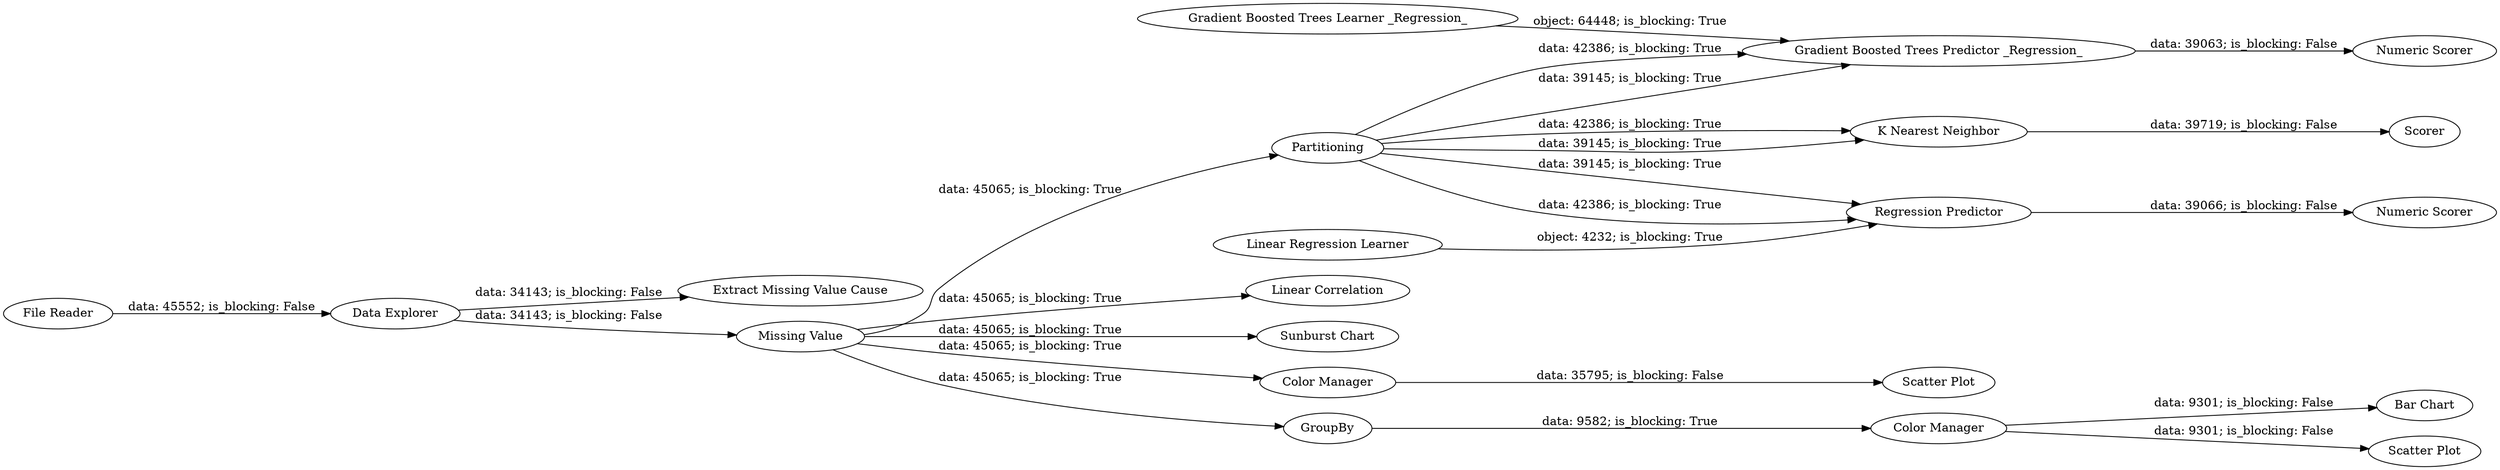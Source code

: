 digraph {
	"9082195436879031878_13" [label="Color Manager"]
	"9082195436879031878_15" [label=Partitioning]
	"9082195436879031878_3" [label="Data Explorer"]
	"9082195436879031878_20" [label="Numeric Scorer"]
	"-8547298120173005839_19" [label="Regression Predictor"]
	"9082195436879031878_5" [label="Extract Missing Value Cause"]
	"-3740026801302985482_21" [label="Gradient Boosted Trees Learner _Regression_"]
	"9082195436879031878_16" [label="K Nearest Neighbor"]
	"9082195436879031878_17" [label=Scorer]
	"9082195436879031878_4" [label="Missing Value"]
	"9082195436879031878_6" [label="Linear Correlation"]
	"9082195436879031878_14" [label="Scatter Plot"]
	"9082195436879031878_23" [label="Numeric Scorer"]
	"9082195436879031878_7" [label="Sunburst Chart"]
	"9082195436879031878_8" [label="Bar Chart"]
	"9082195436879031878_12" [label="Scatter Plot"]
	"-8547298120173005839_18" [label="Linear Regression Learner"]
	"9082195436879031878_10" [label="Color Manager"]
	"-3740026801302985482_22" [label="Gradient Boosted Trees Predictor _Regression_"]
	"9082195436879031878_9" [label=GroupBy]
	"9082195436879031878_1" [label="File Reader"]
	"-8547298120173005839_18" -> "-8547298120173005839_19" [label="object: 4232; is_blocking: True"]
	"9082195436879031878_4" -> "9082195436879031878_6" [label="data: 45065; is_blocking: True"]
	"9082195436879031878_15" -> "-8547298120173005839_19" [label="data: 42386; is_blocking: True"]
	"-3740026801302985482_22" -> "9082195436879031878_23" [label="data: 39063; is_blocking: False"]
	"9082195436879031878_15" -> "-3740026801302985482_22" [label="data: 39145; is_blocking: True"]
	"9082195436879031878_3" -> "9082195436879031878_4" [label="data: 34143; is_blocking: False"]
	"-3740026801302985482_21" -> "-3740026801302985482_22" [label="object: 64448; is_blocking: True"]
	"9082195436879031878_15" -> "9082195436879031878_16" [label="data: 42386; is_blocking: True"]
	"-8547298120173005839_19" -> "9082195436879031878_20" [label="data: 39066; is_blocking: False"]
	"9082195436879031878_4" -> "9082195436879031878_7" [label="data: 45065; is_blocking: True"]
	"9082195436879031878_13" -> "9082195436879031878_8" [label="data: 9301; is_blocking: False"]
	"9082195436879031878_10" -> "9082195436879031878_12" [label="data: 35795; is_blocking: False"]
	"9082195436879031878_4" -> "9082195436879031878_9" [label="data: 45065; is_blocking: True"]
	"9082195436879031878_4" -> "9082195436879031878_15" [label="data: 45065; is_blocking: True"]
	"9082195436879031878_4" -> "9082195436879031878_10" [label="data: 45065; is_blocking: True"]
	"9082195436879031878_9" -> "9082195436879031878_13" [label="data: 9582; is_blocking: True"]
	"9082195436879031878_13" -> "9082195436879031878_14" [label="data: 9301; is_blocking: False"]
	"9082195436879031878_16" -> "9082195436879031878_17" [label="data: 39719; is_blocking: False"]
	"9082195436879031878_15" -> "-3740026801302985482_22" [label="data: 42386; is_blocking: True"]
	"9082195436879031878_15" -> "-8547298120173005839_19" [label="data: 39145; is_blocking: True"]
	"9082195436879031878_1" -> "9082195436879031878_3" [label="data: 45552; is_blocking: False"]
	"9082195436879031878_15" -> "9082195436879031878_16" [label="data: 39145; is_blocking: True"]
	"9082195436879031878_3" -> "9082195436879031878_5" [label="data: 34143; is_blocking: False"]
	rankdir=LR
}
